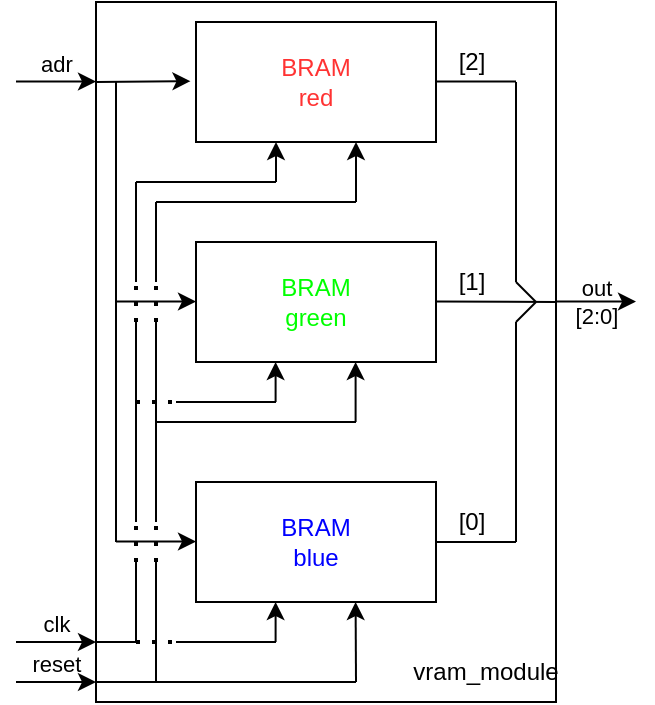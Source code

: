 <mxfile version="22.1.18" type="device">
  <diagram name="Page-1" id="WtiH48n4rZ9JlRcNiSb3">
    <mxGraphModel dx="790" dy="430" grid="1" gridSize="10" guides="1" tooltips="1" connect="1" arrows="1" fold="1" page="1" pageScale="1" pageWidth="827" pageHeight="1169" math="0" shadow="0">
      <root>
        <mxCell id="0" />
        <mxCell id="1" parent="0" />
        <mxCell id="-E5eScJhRDl09WtaUxbM-2" value="&lt;div&gt;BRAM&lt;/div&gt;&lt;div&gt;red&lt;br&gt;&lt;/div&gt;" style="rounded=0;whiteSpace=wrap;html=1;fontColor=#FF3333;" vertex="1" parent="1">
          <mxGeometry x="100" y="20" width="120" height="60" as="geometry" />
        </mxCell>
        <mxCell id="-E5eScJhRDl09WtaUxbM-3" value="&lt;div&gt;BRAM&lt;/div&gt;&lt;div&gt;green&lt;br&gt;&lt;/div&gt;" style="rounded=0;whiteSpace=wrap;html=1;fontColor=#00FF00;" vertex="1" parent="1">
          <mxGeometry x="100" y="130" width="120" height="60" as="geometry" />
        </mxCell>
        <mxCell id="-E5eScJhRDl09WtaUxbM-4" value="&lt;div&gt;BRAM&lt;/div&gt;&lt;div&gt;blue&lt;br&gt;&lt;/div&gt;" style="rounded=0;whiteSpace=wrap;html=1;fontColor=#0000FF;" vertex="1" parent="1">
          <mxGeometry x="100" y="250" width="120" height="60" as="geometry" />
        </mxCell>
        <mxCell id="-E5eScJhRDl09WtaUxbM-5" value="adr" style="endArrow=classic;html=1;rounded=0;labelPosition=center;verticalLabelPosition=top;align=center;verticalAlign=bottom;" edge="1" parent="1">
          <mxGeometry width="50" height="50" relative="1" as="geometry">
            <mxPoint x="10" y="49.76" as="sourcePoint" />
            <mxPoint x="50" y="49.76" as="targetPoint" />
          </mxGeometry>
        </mxCell>
        <mxCell id="-E5eScJhRDl09WtaUxbM-6" value="" style="endArrow=classic;html=1;rounded=0;entryX=-0.023;entryY=0.493;entryDx=0;entryDy=0;entryPerimeter=0;" edge="1" parent="1" target="-E5eScJhRDl09WtaUxbM-2">
          <mxGeometry width="50" height="50" relative="1" as="geometry">
            <mxPoint x="50" y="50" as="sourcePoint" />
            <mxPoint x="70" as="targetPoint" />
          </mxGeometry>
        </mxCell>
        <mxCell id="-E5eScJhRDl09WtaUxbM-7" value="" style="endArrow=none;html=1;rounded=0;" edge="1" parent="1">
          <mxGeometry width="50" height="50" relative="1" as="geometry">
            <mxPoint x="60" y="280" as="sourcePoint" />
            <mxPoint x="60" y="50" as="targetPoint" />
          </mxGeometry>
        </mxCell>
        <mxCell id="-E5eScJhRDl09WtaUxbM-8" value="" style="endArrow=classic;html=1;rounded=0;" edge="1" parent="1">
          <mxGeometry width="50" height="50" relative="1" as="geometry">
            <mxPoint x="60" y="159.76" as="sourcePoint" />
            <mxPoint x="100" y="159.76" as="targetPoint" />
          </mxGeometry>
        </mxCell>
        <mxCell id="-E5eScJhRDl09WtaUxbM-9" value="" style="endArrow=classic;html=1;rounded=0;" edge="1" parent="1">
          <mxGeometry width="50" height="50" relative="1" as="geometry">
            <mxPoint x="60" y="279.76" as="sourcePoint" />
            <mxPoint x="100" y="279.76" as="targetPoint" />
          </mxGeometry>
        </mxCell>
        <mxCell id="-E5eScJhRDl09WtaUxbM-10" value="" style="endArrow=classic;html=1;rounded=0;" edge="1" parent="1">
          <mxGeometry width="50" height="50" relative="1" as="geometry">
            <mxPoint x="140" y="100" as="sourcePoint" />
            <mxPoint x="140" y="80" as="targetPoint" />
          </mxGeometry>
        </mxCell>
        <mxCell id="-E5eScJhRDl09WtaUxbM-11" value="" style="endArrow=classic;html=1;rounded=0;" edge="1" parent="1">
          <mxGeometry width="50" height="50" relative="1" as="geometry">
            <mxPoint x="180" y="110" as="sourcePoint" />
            <mxPoint x="180" y="80" as="targetPoint" />
          </mxGeometry>
        </mxCell>
        <mxCell id="-E5eScJhRDl09WtaUxbM-12" value="" style="endArrow=none;html=1;rounded=0;" edge="1" parent="1">
          <mxGeometry width="50" height="50" relative="1" as="geometry">
            <mxPoint x="70" y="100" as="sourcePoint" />
            <mxPoint x="140" y="100" as="targetPoint" />
          </mxGeometry>
        </mxCell>
        <mxCell id="-E5eScJhRDl09WtaUxbM-13" value="" style="endArrow=none;html=1;rounded=0;" edge="1" parent="1">
          <mxGeometry width="50" height="50" relative="1" as="geometry">
            <mxPoint x="80" y="110" as="sourcePoint" />
            <mxPoint x="180" y="110" as="targetPoint" />
          </mxGeometry>
        </mxCell>
        <mxCell id="-E5eScJhRDl09WtaUxbM-14" value="" style="endArrow=none;dashed=1;html=1;dashPattern=1 3;strokeWidth=2;rounded=0;" edge="1" parent="1">
          <mxGeometry width="50" height="50" relative="1" as="geometry">
            <mxPoint x="70" y="170" as="sourcePoint" />
            <mxPoint x="70" y="150" as="targetPoint" />
          </mxGeometry>
        </mxCell>
        <mxCell id="-E5eScJhRDl09WtaUxbM-15" value="" style="endArrow=none;dashed=1;html=1;dashPattern=1 3;strokeWidth=2;rounded=0;" edge="1" parent="1">
          <mxGeometry width="50" height="50" relative="1" as="geometry">
            <mxPoint x="80" y="170" as="sourcePoint" />
            <mxPoint x="80" y="150" as="targetPoint" />
          </mxGeometry>
        </mxCell>
        <mxCell id="-E5eScJhRDl09WtaUxbM-16" value="" style="endArrow=none;dashed=1;html=1;dashPattern=1 3;strokeWidth=2;rounded=0;" edge="1" parent="1">
          <mxGeometry width="50" height="50" relative="1" as="geometry">
            <mxPoint x="70" y="290" as="sourcePoint" />
            <mxPoint x="70" y="270" as="targetPoint" />
          </mxGeometry>
        </mxCell>
        <mxCell id="-E5eScJhRDl09WtaUxbM-17" value="" style="endArrow=none;dashed=1;html=1;dashPattern=1 3;strokeWidth=2;rounded=0;" edge="1" parent="1">
          <mxGeometry width="50" height="50" relative="1" as="geometry">
            <mxPoint x="80" y="290" as="sourcePoint" />
            <mxPoint x="80" y="270" as="targetPoint" />
          </mxGeometry>
        </mxCell>
        <mxCell id="-E5eScJhRDl09WtaUxbM-18" value="" style="endArrow=none;html=1;rounded=0;" edge="1" parent="1">
          <mxGeometry width="50" height="50" relative="1" as="geometry">
            <mxPoint x="70" y="150" as="sourcePoint" />
            <mxPoint x="70" y="100" as="targetPoint" />
          </mxGeometry>
        </mxCell>
        <mxCell id="-E5eScJhRDl09WtaUxbM-19" value="" style="endArrow=none;html=1;rounded=0;" edge="1" parent="1">
          <mxGeometry width="50" height="50" relative="1" as="geometry">
            <mxPoint x="80" y="150" as="sourcePoint" />
            <mxPoint x="80" y="110" as="targetPoint" />
          </mxGeometry>
        </mxCell>
        <mxCell id="-E5eScJhRDl09WtaUxbM-20" value="" style="endArrow=none;html=1;rounded=0;" edge="1" parent="1">
          <mxGeometry width="50" height="50" relative="1" as="geometry">
            <mxPoint x="70" y="270" as="sourcePoint" />
            <mxPoint x="70" y="170" as="targetPoint" />
          </mxGeometry>
        </mxCell>
        <mxCell id="-E5eScJhRDl09WtaUxbM-21" value="" style="endArrow=none;html=1;rounded=0;" edge="1" parent="1">
          <mxGeometry width="50" height="50" relative="1" as="geometry">
            <mxPoint x="80" y="270" as="sourcePoint" />
            <mxPoint x="80" y="170" as="targetPoint" />
          </mxGeometry>
        </mxCell>
        <mxCell id="-E5eScJhRDl09WtaUxbM-22" value="" style="endArrow=none;html=1;rounded=0;" edge="1" parent="1">
          <mxGeometry width="50" height="50" relative="1" as="geometry">
            <mxPoint x="70" y="330" as="sourcePoint" />
            <mxPoint x="70" y="290" as="targetPoint" />
          </mxGeometry>
        </mxCell>
        <mxCell id="-E5eScJhRDl09WtaUxbM-23" value="" style="endArrow=none;html=1;rounded=0;" edge="1" parent="1">
          <mxGeometry width="50" height="50" relative="1" as="geometry">
            <mxPoint x="80" y="350" as="sourcePoint" />
            <mxPoint x="80" y="290" as="targetPoint" />
          </mxGeometry>
        </mxCell>
        <mxCell id="-E5eScJhRDl09WtaUxbM-24" value="" style="endArrow=none;dashed=1;html=1;dashPattern=1 3;strokeWidth=2;rounded=0;" edge="1" parent="1">
          <mxGeometry width="50" height="50" relative="1" as="geometry">
            <mxPoint x="70" y="330" as="sourcePoint" />
            <mxPoint x="90" y="330" as="targetPoint" />
          </mxGeometry>
        </mxCell>
        <mxCell id="-E5eScJhRDl09WtaUxbM-25" value="" style="endArrow=none;html=1;rounded=0;" edge="1" parent="1">
          <mxGeometry width="50" height="50" relative="1" as="geometry">
            <mxPoint x="50" y="350" as="sourcePoint" />
            <mxPoint x="180" y="350" as="targetPoint" />
          </mxGeometry>
        </mxCell>
        <mxCell id="-E5eScJhRDl09WtaUxbM-26" value="" style="endArrow=none;html=1;rounded=0;" edge="1" parent="1">
          <mxGeometry width="50" height="50" relative="1" as="geometry">
            <mxPoint x="90" y="330" as="sourcePoint" />
            <mxPoint x="140" y="330" as="targetPoint" />
          </mxGeometry>
        </mxCell>
        <mxCell id="-E5eScJhRDl09WtaUxbM-27" value="" style="endArrow=classic;html=1;rounded=0;" edge="1" parent="1">
          <mxGeometry width="50" height="50" relative="1" as="geometry">
            <mxPoint x="139.8" y="330" as="sourcePoint" />
            <mxPoint x="139.8" y="310" as="targetPoint" />
          </mxGeometry>
        </mxCell>
        <mxCell id="-E5eScJhRDl09WtaUxbM-28" value="" style="endArrow=classic;html=1;rounded=0;" edge="1" parent="1">
          <mxGeometry width="50" height="50" relative="1" as="geometry">
            <mxPoint x="180" y="350" as="sourcePoint" />
            <mxPoint x="179.8" y="310" as="targetPoint" />
          </mxGeometry>
        </mxCell>
        <mxCell id="-E5eScJhRDl09WtaUxbM-29" value="" style="endArrow=none;dashed=1;html=1;dashPattern=1 3;strokeWidth=2;rounded=0;" edge="1" parent="1">
          <mxGeometry width="50" height="50" relative="1" as="geometry">
            <mxPoint x="70" y="210" as="sourcePoint" />
            <mxPoint x="90" y="210" as="targetPoint" />
          </mxGeometry>
        </mxCell>
        <mxCell id="-E5eScJhRDl09WtaUxbM-30" value="" style="endArrow=none;html=1;rounded=0;" edge="1" parent="1">
          <mxGeometry width="50" height="50" relative="1" as="geometry">
            <mxPoint x="80" y="220" as="sourcePoint" />
            <mxPoint x="180" y="220" as="targetPoint" />
          </mxGeometry>
        </mxCell>
        <mxCell id="-E5eScJhRDl09WtaUxbM-31" value="" style="endArrow=none;html=1;rounded=0;" edge="1" parent="1">
          <mxGeometry width="50" height="50" relative="1" as="geometry">
            <mxPoint x="90" y="210" as="sourcePoint" />
            <mxPoint x="140" y="210" as="targetPoint" />
          </mxGeometry>
        </mxCell>
        <mxCell id="-E5eScJhRDl09WtaUxbM-32" value="" style="endArrow=classic;html=1;rounded=0;" edge="1" parent="1">
          <mxGeometry width="50" height="50" relative="1" as="geometry">
            <mxPoint x="139.8" y="210" as="sourcePoint" />
            <mxPoint x="139.8" y="190" as="targetPoint" />
          </mxGeometry>
        </mxCell>
        <mxCell id="-E5eScJhRDl09WtaUxbM-33" value="" style="endArrow=classic;html=1;rounded=0;" edge="1" parent="1">
          <mxGeometry width="50" height="50" relative="1" as="geometry">
            <mxPoint x="179.8" y="220" as="sourcePoint" />
            <mxPoint x="179.8" y="190" as="targetPoint" />
          </mxGeometry>
        </mxCell>
        <mxCell id="-E5eScJhRDl09WtaUxbM-34" value="" style="endArrow=none;html=1;rounded=0;" edge="1" parent="1">
          <mxGeometry width="50" height="50" relative="1" as="geometry">
            <mxPoint x="220" y="280" as="sourcePoint" />
            <mxPoint x="260" y="280" as="targetPoint" />
          </mxGeometry>
        </mxCell>
        <mxCell id="-E5eScJhRDl09WtaUxbM-35" value="" style="endArrow=none;html=1;rounded=0;" edge="1" parent="1">
          <mxGeometry width="50" height="50" relative="1" as="geometry">
            <mxPoint x="220" y="49.8" as="sourcePoint" />
            <mxPoint x="260" y="49.8" as="targetPoint" />
          </mxGeometry>
        </mxCell>
        <mxCell id="-E5eScJhRDl09WtaUxbM-36" value="" style="endArrow=none;html=1;rounded=0;" edge="1" parent="1">
          <mxGeometry width="50" height="50" relative="1" as="geometry">
            <mxPoint x="220" y="159.8" as="sourcePoint" />
            <mxPoint x="280" y="160" as="targetPoint" />
          </mxGeometry>
        </mxCell>
        <mxCell id="-E5eScJhRDl09WtaUxbM-37" value="" style="endArrow=none;html=1;rounded=0;" edge="1" parent="1">
          <mxGeometry width="50" height="50" relative="1" as="geometry">
            <mxPoint x="260" y="280" as="sourcePoint" />
            <mxPoint x="260" y="170" as="targetPoint" />
          </mxGeometry>
        </mxCell>
        <mxCell id="-E5eScJhRDl09WtaUxbM-38" value="" style="endArrow=none;html=1;rounded=0;" edge="1" parent="1">
          <mxGeometry width="50" height="50" relative="1" as="geometry">
            <mxPoint x="260" y="150" as="sourcePoint" />
            <mxPoint x="260" y="50" as="targetPoint" />
          </mxGeometry>
        </mxCell>
        <mxCell id="-E5eScJhRDl09WtaUxbM-39" value="" style="endArrow=none;html=1;rounded=0;" edge="1" parent="1">
          <mxGeometry width="50" height="50" relative="1" as="geometry">
            <mxPoint x="260" y="170" as="sourcePoint" />
            <mxPoint x="270" y="160" as="targetPoint" />
          </mxGeometry>
        </mxCell>
        <mxCell id="-E5eScJhRDl09WtaUxbM-40" value="" style="endArrow=none;html=1;rounded=0;" edge="1" parent="1">
          <mxGeometry width="50" height="50" relative="1" as="geometry">
            <mxPoint x="260" y="150" as="sourcePoint" />
            <mxPoint x="270" y="160" as="targetPoint" />
          </mxGeometry>
        </mxCell>
        <mxCell id="-E5eScJhRDl09WtaUxbM-41" value="&lt;div&gt;out&lt;/div&gt;&lt;div&gt;[2:0]&lt;br&gt;&lt;/div&gt;" style="endArrow=classic;html=1;rounded=0;labelBackgroundColor=none;" edge="1" parent="1">
          <mxGeometry width="50" height="50" relative="1" as="geometry">
            <mxPoint x="280" y="159.8" as="sourcePoint" />
            <mxPoint x="320" y="159.8" as="targetPoint" />
          </mxGeometry>
        </mxCell>
        <mxCell id="-E5eScJhRDl09WtaUxbM-42" value="" style="rounded=0;whiteSpace=wrap;html=1;fontColor=default;fillColor=none;" vertex="1" parent="1">
          <mxGeometry x="50" y="10" width="230" height="350" as="geometry" />
        </mxCell>
        <mxCell id="-E5eScJhRDl09WtaUxbM-44" value="vram_module" style="text;html=1;strokeColor=none;fillColor=none;align=center;verticalAlign=middle;whiteSpace=wrap;rounded=0;" vertex="1" parent="1">
          <mxGeometry x="210" y="340" width="70" height="10" as="geometry" />
        </mxCell>
        <mxCell id="-E5eScJhRDl09WtaUxbM-45" value="[2]" style="text;html=1;strokeColor=none;fillColor=none;align=center;verticalAlign=middle;whiteSpace=wrap;rounded=0;" vertex="1" parent="1">
          <mxGeometry x="230" y="30" width="16" height="20" as="geometry" />
        </mxCell>
        <mxCell id="-E5eScJhRDl09WtaUxbM-46" value="[1]" style="text;html=1;strokeColor=none;fillColor=none;align=center;verticalAlign=middle;whiteSpace=wrap;rounded=0;" vertex="1" parent="1">
          <mxGeometry x="230" y="140" width="16" height="20" as="geometry" />
        </mxCell>
        <mxCell id="-E5eScJhRDl09WtaUxbM-47" value="[0]" style="text;html=1;strokeColor=none;fillColor=none;align=center;verticalAlign=middle;whiteSpace=wrap;rounded=0;" vertex="1" parent="1">
          <mxGeometry x="230" y="260" width="16" height="20" as="geometry" />
        </mxCell>
        <mxCell id="-E5eScJhRDl09WtaUxbM-48" value="clk" style="endArrow=classic;html=1;rounded=0;labelPosition=center;verticalLabelPosition=top;align=center;verticalAlign=bottom;labelBackgroundColor=none;" edge="1" parent="1">
          <mxGeometry width="50" height="50" relative="1" as="geometry">
            <mxPoint x="10" y="330" as="sourcePoint" />
            <mxPoint x="50" y="330" as="targetPoint" />
          </mxGeometry>
        </mxCell>
        <mxCell id="-E5eScJhRDl09WtaUxbM-49" value="reset" style="endArrow=classic;html=1;rounded=0;labelBackgroundColor=none;labelPosition=center;verticalLabelPosition=top;align=center;verticalAlign=bottom;" edge="1" parent="1">
          <mxGeometry width="50" height="50" relative="1" as="geometry">
            <mxPoint x="10" y="350" as="sourcePoint" />
            <mxPoint x="50" y="350" as="targetPoint" />
          </mxGeometry>
        </mxCell>
        <mxCell id="-E5eScJhRDl09WtaUxbM-50" value="" style="endArrow=none;html=1;rounded=0;" edge="1" parent="1">
          <mxGeometry width="50" height="50" relative="1" as="geometry">
            <mxPoint x="50" y="330" as="sourcePoint" />
            <mxPoint x="70" y="330" as="targetPoint" />
          </mxGeometry>
        </mxCell>
      </root>
    </mxGraphModel>
  </diagram>
</mxfile>
